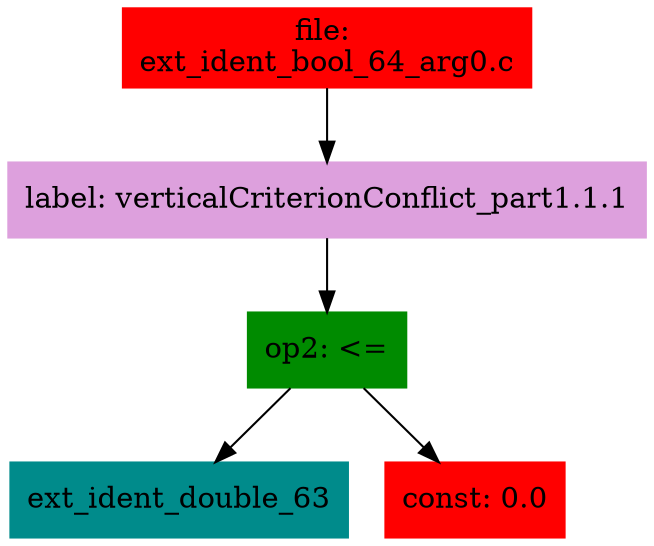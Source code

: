 digraph G {
node [shape=box]

0 [label="file: 
ext_ident_bool_64_arg0.c",color=red, style=filled]
1 [label="label: verticalCriterionConflict_part1.1.1",color=plum, style=filled]
0 -> 1
2 [label="op2: <=",color=green4, style=filled]
1 -> 2
3 [label="ext_ident_double_63",color=cyan4, style=filled]
2 -> 3
20 [label="const: 0.0",color=red1, style=filled]
2 -> 20


}

